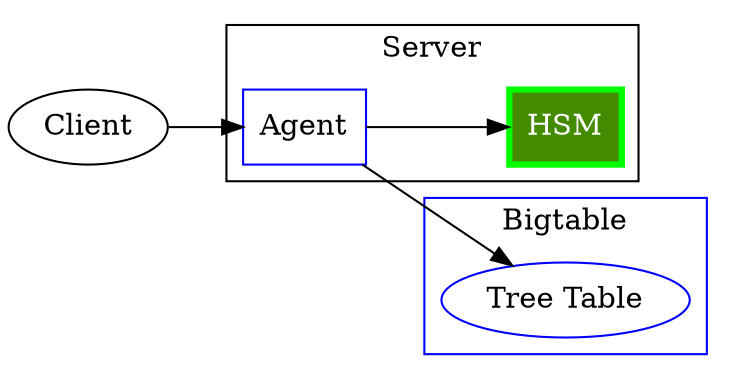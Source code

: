 # http://www.graphviz.org/content/cluster

digraph G {
rankdir=LR

subgraph cluster_agent {
    HSM [fillcolor=chartreuse4,fontcolor=white,color=green,penwidth=3,style=filled,shape=box];
    Agent [color=blue,shape=box];
    Agent -> HSM  
    label = "Server";
}

Agent -> Tree

subgraph cluster_1 {
    node [style=filled];
    Tree [label="Tree Table", color=blue]
    label = "Bigtable";
    color=blue
}
  
Client -> Agent
}
